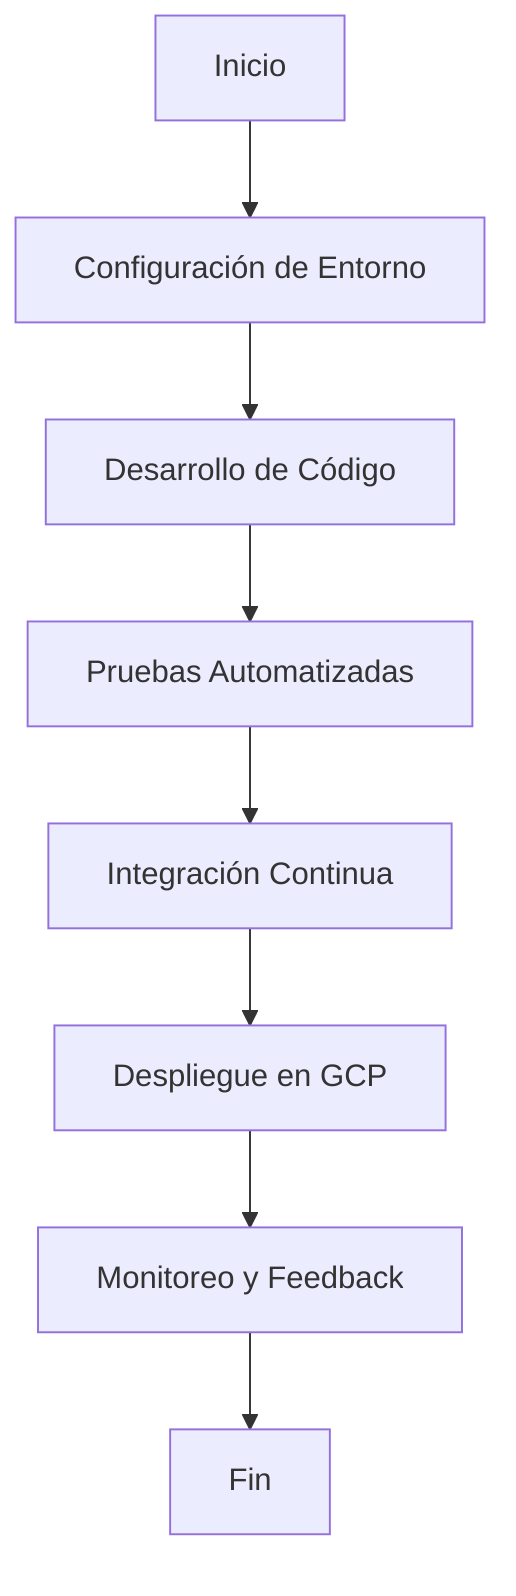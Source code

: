 flowchart TD
A[Inicio] --> B[Configuración de Entorno]
B --> C[Desarrollo de Código]
C --> D[Pruebas Automatizadas]
D --> E[Integración Continua]
E --> F[Despliegue en GCP]
F --> G[Monitoreo y Feedback]
G --> H[Fin]
